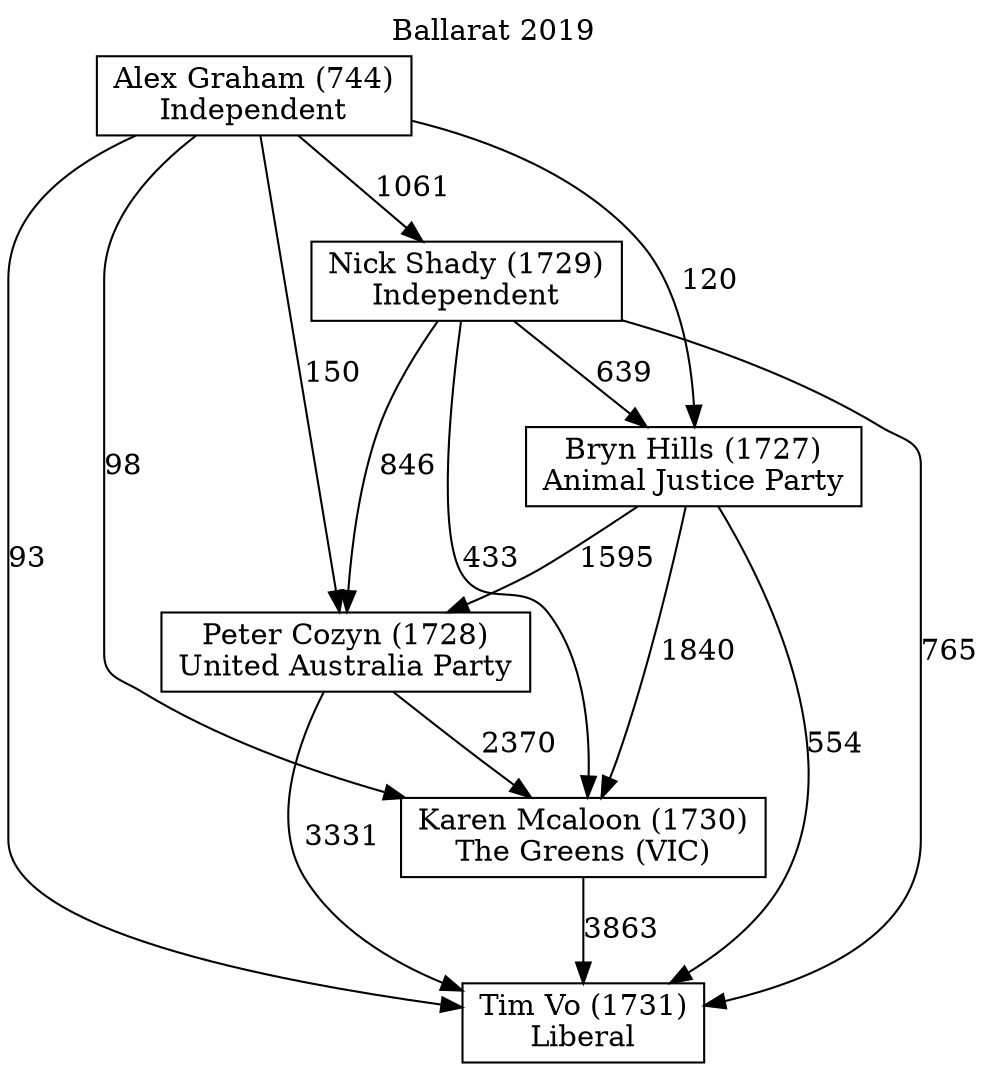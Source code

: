 // House preference flow
digraph "Tim Vo (1731)_Ballarat_2019" {
	graph [label="Ballarat 2019" labelloc=t mclimit=2]
	node [shape=box]
	"Tim Vo (1731)" [label="Tim Vo (1731)
Liberal"]
	"Karen Mcaloon (1730)" [label="Karen Mcaloon (1730)
The Greens (VIC)"]
	"Peter Cozyn (1728)" [label="Peter Cozyn (1728)
United Australia Party"]
	"Bryn Hills (1727)" [label="Bryn Hills (1727)
Animal Justice Party"]
	"Nick Shady (1729)" [label="Nick Shady (1729)
Independent"]
	"Alex Graham (744)" [label="Alex Graham (744)
Independent"]
	"Karen Mcaloon (1730)" -> "Tim Vo (1731)" [label=3863]
	"Peter Cozyn (1728)" -> "Karen Mcaloon (1730)" [label=2370]
	"Bryn Hills (1727)" -> "Peter Cozyn (1728)" [label=1595]
	"Nick Shady (1729)" -> "Bryn Hills (1727)" [label=639]
	"Alex Graham (744)" -> "Nick Shady (1729)" [label=1061]
	"Peter Cozyn (1728)" -> "Tim Vo (1731)" [label=3331]
	"Bryn Hills (1727)" -> "Tim Vo (1731)" [label=554]
	"Nick Shady (1729)" -> "Tim Vo (1731)" [label=765]
	"Alex Graham (744)" -> "Tim Vo (1731)" [label=93]
	"Alex Graham (744)" -> "Bryn Hills (1727)" [label=120]
	"Nick Shady (1729)" -> "Peter Cozyn (1728)" [label=846]
	"Alex Graham (744)" -> "Peter Cozyn (1728)" [label=150]
	"Bryn Hills (1727)" -> "Karen Mcaloon (1730)" [label=1840]
	"Nick Shady (1729)" -> "Karen Mcaloon (1730)" [label=433]
	"Alex Graham (744)" -> "Karen Mcaloon (1730)" [label=98]
}

